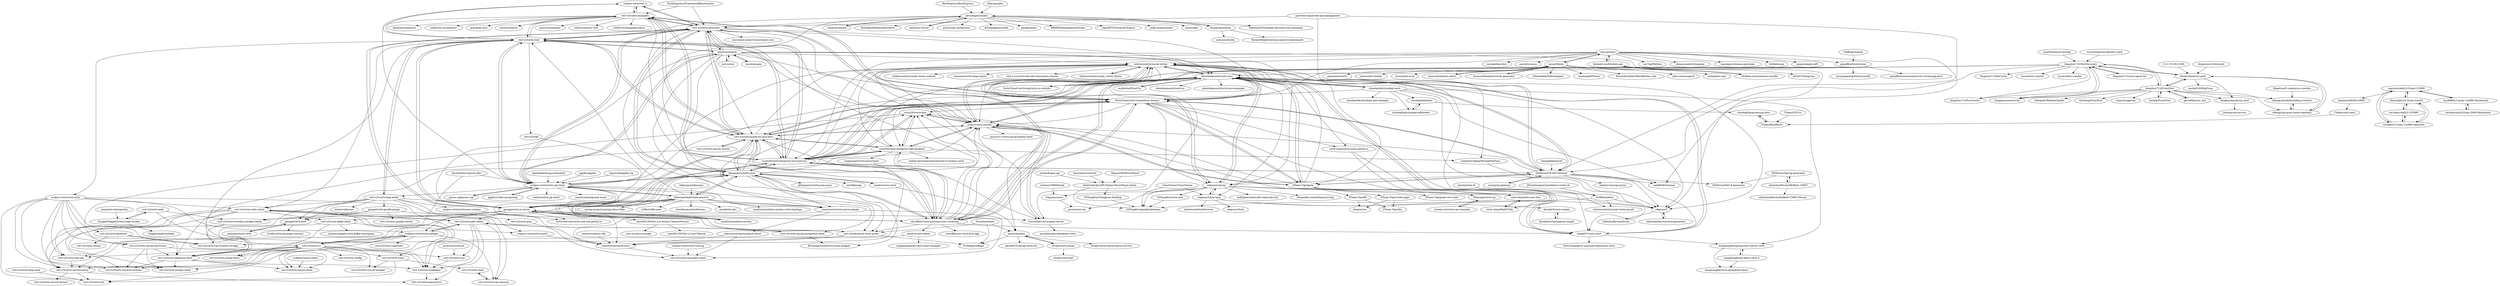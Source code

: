 digraph G {
"eclipse-vertx/vert.x" -> "vert-x3/vertx-examples" ["e"=1]
"eclipse-vertx/vert.x" -> "vert-x3/vertx-awesome" ["e"=1]
"eclipse-vertx/vert.x" -> "vert-x3/vertx-web" ["e"=1]
"V-I-C-T-O-R/12306" -> "chenerzhu/proxy-pool" ["e"=1]
"cloudoptlab/cloudopt-next" -> "whitewoodcity/social-vertex"
"cloudoptlab/cloudopt-next" -> "silentbalanceyh/vertx-zero"
"cloudoptlab/cloudopt-next" -> "cloudoptlab/cloudopt-next-example"
"cloudoptlab/cloudopt-next" -> "wanghongfei/spring-boot-starter-vertx"
"cloudoptlab/cloudopt-next" -> "cloudoptlab/cloudopt-adblocker"
"cloudoptlab/cloudopt-next" -> "wang007/vertx-start"
"cloudoptlab/cloudopt-next" -> "yale8848/Summer"
"cloudoptlab/cloudopt-next" -> "cloudoptlab/baize"
"cloudoptlab/cloudopt-next" -> "VertxChina/vertx-translation-chinese"
"oracle/graaljs" -> "reactiverse/es4x" ["e"=1]
"ClassViewer/ClassViewer" -> "GZYangKui/openjfx-database" ["e"=1]
"ClassViewer/ClassViewer" -> "wkgcass/Latte-lang" ["e"=1]
"reactiverse/reactiverse" -> "vert-x3/vertx-cassandra-client"
"reactiverse/aws-sdk" -> "reactiverse/reactiverse"
"jasync-sql/jasync-sql" -> "eclipse-vertx/vertx-sql-client" ["e"=1]
"fengzhizi715/ProxyPool" -> "fengzhizi715/NetDiscovery"
"fengzhizi715/ProxyPool" -> "chenerzhu/proxy-pool"
"fengzhizi715/ProxyPool" -> "dhengyi/ip-proxy-pools-regularly"
"fengzhizi715/ProxyPool" -> "letcheng/ProxyPool" ["e"=1]
"fengzhizi715/ProxyPool" -> "denghuichao/proxy-pool"
"fengzhizi715/ProxyPool" -> "virjar/dungproxy" ["e"=1]
"fengzhizi715/ProxyPool" -> "liuslnlp/ProxyPool" ["e"=1]
"fengzhizi715/ProxyPool" -> "fengzhizi715/PicCrawler"
"fengzhizi715/ProxyPool" -> "gavin66/proxy_list" ["e"=1]
"fengzhizi715/ProxyPool" -> "imageprocessor/cv4j" ["e"=1]
"fengzhizi715/ProxyPool" -> "zifangsky/WeatherSpider" ["e"=1]
"fengzhizi715/ProxyPool" -> "dhengyi/multithreading-crawlers"
"xenv/gushici" -> "unicar9/jizhi"
"xenv/gushici" -> "hitokoto-osc/hitokoto-api"
"xenv/gushici" -> "isecret/yuncun"
"xenv/gushici" -> "sav7ng/WeHalo" ["e"=1]
"xenv/gushici" -> "chinese-poetry/huajianji" ["e"=1]
"xenv/gushici" -> "qwqoffice/html2wxml"
"xenv/gushici" -> "caoxingyu/chinese-gushiwen" ["e"=1]
"xenv/gushici" -> "0xDkd/auxpi" ["e"=1]
"xenv/gushici" -> "whitewoodcity/social-vertex"
"xenv/gushici" -> "iqiqiya/iqiqiya-API" ["e"=1]
"xenv/gushici" -> "michaelliao/shici" ["e"=1]
"xenv/gushici" -> "VertxChina/vertx-translation-chinese"
"xenv/gushici" -> "yunyu/vertx-console"
"xenv/gushici" -> "sczyh30/vertx-blueprint-microservice"
"xenv/gushici" -> "yale8848/Summer"
"mullerhai/HsunTzu" -> "silentbalanceyh/vertx-zero"
"jponge/vertx-in-action" -> "cescoffier/vertx-microservices-workshop"
"jponge/vertx-in-action" -> "vert-x3/vertx-guide-for-java-devs"
"jponge/vertx-in-action" -> "jklingsporn/vertx-jooq"
"jponge/vertx-in-action" -> "vert-x3/vertx-eventbus-bridge-clients"
"jponge/vertx-in-action" -> "vert-x3/vertx-web"
"jponge/vertx-in-action" -> "burrsutter/vertx-game-server"
"jponge/vertx-in-action" -> "wjw465150/Vert.x-in-Action-ChineseVersion"
"jponge/vertx-in-action" -> "vert-x3/vertx-awesome"
"jponge/vertx-in-action" -> "vert-x3/vertx-kafka-client"
"jponge/vertx-in-action" -> "sczyh30/vertx-blueprint-microservice"
"jponge/vertx-in-action" -> "eclipse-vertx/vertx-codegen"
"jponge/vertx-in-action" -> "vert-x3/vertx-jdbc-client"
"jponge/vertx-in-action" -> "smallrye/smallrye-mutiny" ["e"=1]
"jponge/vertx-in-action" -> "vertx-web-site/vertx-web-site.github.io"
"jponge/vertx-in-action" -> "vert-x3/advanced-vertx-guide"
"siaorg/sia-gateway" -> "EliMirren/VX-API-Gateway" ["e"=1]
"boonproject/boon" -> "advantageous/qbit"
"boonproject/boon" -> "RichardHightower/json-parsers-benchmark"
"boonproject/boon" -> "jurmous/etcd4j" ["e"=1]
"reactiverse/es4x" -> "vert-x3/vertx-web"
"reactiverse/es4x" -> "eclipse-vertx/vertx-sql-client"
"reactiverse/es4x" -> "oracle/graaljs" ["e"=1]
"reactiverse/es4x" -> "vert-x3/vertx-awesome"
"reactiverse/es4x" -> "whitewoodcity/social-vertex"
"reactiverse/es4x" -> "wkgcass/vproxy"
"reactiverse/es4x" -> "just-js/just" ["e"=1]
"reactiverse/es4x" -> "jklingsporn/vertx-jooq"
"reactiverse/es4x" -> "silentbalanceyh/vertx-zero"
"reactiverse/es4x" -> "reactiverse/vertx-maven-plugin"
"reactiverse/es4x" -> "jponge/vertx-in-action"
"reactiverse/es4x" -> "vert-x3/vertx-guide-for-java-devs"
"reactiverse/es4x" -> "yunyu/vertx-console"
"reactiverse/es4x" -> "VertxChina/vertx-translation-chinese"
"reactiverse/es4x" -> "wkgcass/f"
"wycm/selenium-geetest-crack" -> "fengzhizi715/NetDiscovery" ["e"=1]
"fengzhizi715/user-agent-list" -> "fengzhizi715/NetDiscovery"
"pgjdbc/r2dbc-postgresql" -> "eclipse-vertx/vertx-sql-client" ["e"=1]
"unicar9/jizhi" -> "xenv/gushici"
"unicar9/jizhi" -> "xxnuo/jizhi-mod"
"unicar9/jizhi" -> "zerosoul/chinese-colors" ["e"=1]
"unicar9/jizhi" -> "zerosoul/honeyed-words-generator" ["e"=1]
"unicar9/jizhi" -> "villeheikkila/fullstackopen" ["e"=1]
"unicar9/jizhi" -> "zmzhang8/Photon" ["e"=1]
"unicar9/jizhi" -> "HenryDavidZhu/MazeBattles.com" ["e"=1]
"unicar9/jizhi" -> "aliez-ren/mongood" ["e"=1]
"unicar9/jizhi" -> "welai/glow-sans" ["e"=1]
"unicar9/jizhi" -> "pearmini/colorfu" ["e"=1]
"unicar9/jizhi" -> "zerosoul/rc-bullets" ["e"=1]
"smallrye/smallrye-mutiny" -> "hibernate/hibernate-reactive" ["e"=1]
"smallrye/smallrye-mutiny" -> "eclipse-vertx/vertx-sql-client" ["e"=1]
"smallrye/smallrye-mutiny" -> "jponge/vertx-in-action" ["e"=1]
"smallrye/smallrye-mutiny" -> "jklingsporn/vertx-jooq" ["e"=1]
"chenerzhu/proxy-pool" -> "fengzhizi715/ProxyPool"
"chenerzhu/proxy-pool" -> "asche910/HttpProxy"
"chenerzhu/proxy-pool" -> "dhengyi/ip-proxy-pools-regularly"
"chenerzhu/proxy-pool" -> "denghuichao/proxy-pool"
"chenerzhu/proxy-pool" -> "fengzhizi715/NetDiscovery"
"RestExpress/RestExpress" -> "advantageous/qbit" ["e"=1]
"infinispan/infinispan" -> "hibernate/hibernate-reactive" ["e"=1]
"wkgcass/vproxy" -> "whitewoodcity/social-vertex"
"wkgcass/vproxy" -> "wkgcass/f"
"wkgcass/vproxy" -> "wkgcass/vjson"
"wkgcass/vproxy" -> "gcnyin/raw-nio"
"wkgcass/vproxy" -> "GZYangKui/openjfx-database"
"wkgcass/vproxy" -> "GZYangKui/vertx-mall"
"wkgcass/vproxy" -> "silentbalanceyh/vertx-zero"
"wkgcass/vproxy" -> "wkgcass/Latte-lang"
"wkgcass/vproxy" -> "asdltqlawsl/anti-gfw-websocks-doc"
"wkgcass/vproxy" -> "vertx-china/tree-new-bee"
"wkgcass/vproxy" -> "dreamlike-ocean/PanamaUring" ["e"=1]
"oimchat/oim-fx" -> "GGXBoo/editor" ["e"=1]
"ice-black-tea/LG-15Z980" -> "ShiningXu/LG-Gram-macOS"
"ice-black-tea/LG-15Z980" -> "suzuke/LG-Gram-13z980-Opencore"
"ShiningXu/LG-Gram-macOS" -> "suzuke/LG-Gram-13z980-Opencore"
"ShiningXu/LG-Gram-macOS" -> "ice-black-tea/LG-15Z980"
"ShiningXu/LG-Gram-macOS" -> "capricornlee/LG-Gram13-Z990"
"dhengyi/multithreading-crawlers" -> "dhengyi/ip-proxy-pools-regularly"
"silentbalanceyh/vertx-zero" -> "whitewoodcity/social-vertex"
"silentbalanceyh/vertx-zero" -> "wkgcass/vproxy"
"silentbalanceyh/vertx-zero" -> "EliMirren/VX-API-Gateway"
"silentbalanceyh/vertx-zero" -> "VertxChina/vertx-translation-chinese"
"silentbalanceyh/vertx-zero" -> "yunyu/vertx-console"
"silentbalanceyh/vertx-zero" -> "sczyh30/vertx-blueprint-microservice"
"silentbalanceyh/vertx-zero" -> "DTeam-Top/dgate"
"silentbalanceyh/vertx-zero" -> "wang007/vertx-start"
"silentbalanceyh/vertx-zero" -> "wkgcass/f"
"silentbalanceyh/vertx-zero" -> "silentbalanceyh/vertx-zero"
"silentbalanceyh/vertx-zero" -> "wkgcass/Latte-lang"
"silentbalanceyh/vertx-zero" -> "vert-x3/vertx-guide-for-java-devs"
"silentbalanceyh/vertx-zero" -> "cescoffier/vertx-microservices-workshop"
"silentbalanceyh/vertx-zero" -> "mullerhai/HsunTzu"
"silentbalanceyh/vertx-zero" -> "VertxChinaUserGroup/vertx-cn-website"
"EliMirren/VX-API-Gateway" -> "silentbalanceyh/vertx-zero"
"EliMirren/VX-API-Gateway" -> "whitewoodcity/social-vertex"
"EliMirren/VX-API-Gateway" -> "DTeam-Top/dgate"
"EliMirren/VX-API-Gateway" -> "VertxChina/vertx-translation-chinese"
"EliMirren/VX-API-Gateway" -> "wang007/vertx-start"
"EliMirren/VX-API-Gateway" -> "yunyu/vertx-console"
"EliMirren/VX-API-Gateway" -> "yale8848/Summer"
"EliMirren/VX-API-Gateway" -> "wkgcass/f"
"EliMirren/VX-API-Gateway" -> "wkgcass/vproxy"
"EliMirren/VX-API-Gateway" -> "sczyh30/vertx-blueprint-microservice"
"EliMirren/VX-API-Gateway" -> "benkris1/mongo-proxy"
"EliMirren/VX-API-Gateway" -> "EliMirren/Vert.X-generator"
"EliMirren/VX-API-Gateway" -> "siaorg/sia-gateway" ["e"=1]
"fengzhizi715/NetDiscovery" -> "fengzhizi715/ProxyPool"
"fengzhizi715/NetDiscovery" -> "fengzhizi715/PicCrawler"
"fengzhizi715/NetDiscovery" -> "yunyu/vertx-console"
"fengzhizi715/NetDiscovery" -> "fengzhizi715/user-agent-list"
"fengzhizi715/NetDiscovery" -> "imageprocessor/cv4j" ["e"=1]
"fengzhizi715/NetDiscovery" -> "chenerzhu/proxy-pool"
"fengzhizi715/NetDiscovery" -> "EliMirren/VX-API-Gateway"
"fengzhizi715/NetDiscovery" -> "burrsutter/vertx-game-server"
"fengzhizi715/NetDiscovery" -> "sczyh30/vertx-blueprint-todo-backend"
"fengzhizi715/NetDiscovery" -> "silentbalanceyh/vertx-zero"
"fengzhizi715/NetDiscovery" -> "fengzhizi715/RxCache" ["e"=1]
"fengzhizi715/NetDiscovery" -> "xuxueli/xxl-crawler" ["e"=1]
"fengzhizi715/NetDiscovery" -> "sczyh30/vertx-blueprint-microservice"
"fengzhizi715/NetDiscovery" -> "wycm/zhihu-crawler" ["e"=1]
"wanghongfei/spring-boot-starter-vertx" -> "wanghongfei/all-about-vertx-4"
"wanghongfei/spring-boot-starter-vertx" -> "wanghongfei/vertx-springboot-demo"
"wanghongfei/all-about-vertx-4" -> "wanghongfei/spring-boot-starter-vertx"
"wanghongfei/all-about-vertx-4" -> "wanghongfei/vertx-springboot-demo"
"puniverse/comsat" -> "vert-x3/vertx-sync" ["e"=1]
"GGXBoo/editor" -> "wkgcass/f"
"GGXBoo/editor" -> "whitewoodcity/social-vertex-javafx"
"GGXBoo/editor" -> "GZYangKui/openjfx-database"
"reactiverse/elasticsearch-client" -> "vert-x3/vertx-cassandra-client"
"reactiverse/elasticsearch-client" -> "reactiverse/reactiverse"
"QAQCoder/JavaFX-Online-MusicPlayer-latest" -> "GZYangKui/ChangLiao-Desktop"
"QAQCoder/JavaFX-Online-MusicPlayer-latest" -> "GZYangKui/openjfx-database"
"EliMirren/Spring-generator" -> "shenzhenMirren/MyBatis-CMEU"
"EliMirren/Spring-generator" -> "EliMirren/Vert.X-generator"
"Leibnizhu/AlipayWechatPlatform" -> "wkgcass/f"
"whitewoodcity/social-vertex" -> "whitewoodcity/social_vertex_flutter"
"whitewoodcity/social-vertex" -> "whitewoodcity/social-vertex-website"
"whitewoodcity/social-vertex" -> "wkgcass/vproxy"
"whitewoodcity/social-vertex" -> "silentbalanceyh/vertx-zero"
"whitewoodcity/social-vertex" -> "yunyu/vertx-console"
"whitewoodcity/social-vertex" -> "wang007/vertx-start"
"whitewoodcity/social-vertex" -> "whitewoodcity/social-vertex-javafx"
"whitewoodcity/social-vertex" -> "VertxChina/vertx-translation-chinese"
"whitewoodcity/social-vertex" -> "EliMirren/VX-API-Gateway"
"whitewoodcity/social-vertex" -> "VertxChinaUserGroup/vertx-cn-website"
"whitewoodcity/social-vertex" -> "wkgcass/f"
"whitewoodcity/social-vertex" -> "Leibnizhu/AlipayWechatPlatform"
"whitewoodcity/social-vertex" -> "minosniu/vertx-lang-clojure"
"whitewoodcity/social-vertex" -> "vert-x-cn/vertx-web-site-translation-chinese"
"GZYangKui/vertx-mall" -> "GZYangKui/openjfx-database"
"eclipse-vertx/vertx-tracing" -> "vert-x3/vertx-cassandra-client"
"qiyaTech/javaCrawling" -> "fengzhizi715/NetDiscovery" ["e"=1]
"DTeam-Top/dfx" -> "foxgem/tsw"
"DTeam-Top/dfx" -> "DTeam-Top/cfox"
"eclipse-vertx/vertx-junit5" -> "reactiverse/reactiverse"
"hibernate/hibernate-reactive" -> "eclipse-vertx/vertx-sql-client"
"hibernate/hibernate-reactive" -> "smallrye/smallrye-mutiny" ["e"=1]
"hibernate/hibernate-reactive" -> "line/kotlin-jdsl" ["e"=1]
"hibernate/hibernate-reactive" -> "jklingsporn/vertx-jooq"
"hibernate/hibernate-reactive" -> "smallrye/smallrye-mutiny-vertx-bindings" ["e"=1]
"hibernate/hibernate-reactive" -> "spring-projects/spring-data-r2dbc" ["e"=1]
"hibernate/hibernate-reactive" -> "reactiverse/reactiverse"
"hibernate/hibernate-reactive" -> "r2dbc/r2dbc-pool" ["e"=1]
"hibernate/hibernate-reactive" -> "vert-x3/vertx-web"
"hibernate/hibernate-reactive" -> "vert-x3/vertx-rx"
"hibernate/hibernate-reactive" -> "reactiverse/vertx-maven-plugin"
"hibernate/hibernate-reactive" -> "jponge/vertx-in-action"
"hibernate/hibernate-reactive" -> "AutoParams/AutoParams" ["e"=1]
"whitewoodcity/social_vertex_flutter" -> "whitewoodcity/social-vertex"
"wkgcass/f" -> "shenzhenMirren/vertx-generator"
"wkgcass/f" -> "babizhu/ReverseProxy"
"qwqoffice/html2wxml" -> "mumengmeng/html2wxml4J"
"qwqoffice/html2wxml" -> "qwqoffice/woocommerce-to-wechatapp-mini"
"cloudoptlab/cloudopt-adblocker" -> "cloudoptlab/baize"
"jponge/vertx-gradle-plugin" -> "jponge/vertx-boot"
"jponge/vertx-gradle-plugin" -> "vert-x3/vertx-eventbus-bridge-clients"
"jponge/vertx-gradle-plugin" -> "vert-x3/vertx-gradle-starter"
"jponge/vertx-gradle-plugin" -> "eclipse-vertx/vertx-junit5"
"jponge/vertx-boot" -> "pmlopes/slush-vertx"
"jponge/vertx-boot" -> "hvalls/vertx-asyncapi-contract"
"wang007/vertx-start" -> "whitewoodcity/social-vertex"
"wang007/vertx-start" -> "wanghongfei/spring-boot-starter-vertx"
"wang007/vertx-start" -> "GerryYuan/gerry-common-framework-vertx"
"wang007/vertx-start" -> "silentbalanceyh/vertx-zero"
"shenzhenMirren/vertx-generator" -> "wkgcass/f"
"reactiverse/vertx-maven-plugin" -> "reactiverse/elasticsearch-client"
"reactiverse/vertx-maven-plugin" -> "vert-x3/vertx-cassandra-client"
"reactiverse/vertx-maven-plugin" -> "reactiverse/reactiverse"
"GZYangKui/ChangLiao-Desktop" -> "GZYangKui/openjfx-database"
"tanqimin/MyFavsORM" -> "T-baby/resty-next"
"vert-x3/vertx-lang-scala" -> "vert-x3/vertx-unit"
"moquette-io/moquette" -> "GruppoFilippetti/vertx-mqtt-broker" ["e"=1]
"rickfast/consul-client" -> "vert-x3/vertx-consul-client" ["e"=1]
"opentable/otj-pg-embedded" -> "eclipse-vertx/vertx-sql-client" ["e"=1]
"just-js/just" -> "reactiverse/es4x" ["e"=1]
"advantageous/qbit" -> "MammatusTech/qbit-microservices-examples"
"advantageous/qbit" -> "boonproject/boon"
"advantageous/qbit" -> "ratpack/ratpack" ["e"=1]
"advantageous/qbit" -> "RuedigerMoeller/kontraktor" ["e"=1]
"advantageous/qbit" -> "aol/micro-server" ["e"=1]
"advantageous/qbit" -> "aol/cyclops-integration" ["e"=1]
"advantageous/qbit" -> "advantageous/reakt"
"advantageous/qbit" -> "jklingsporn/vertx-jooq"
"advantageous/qbit" -> "vert-x3/vertx-awesome"
"advantageous/qbit" -> "paypal/squbs" ["e"=1]
"advantageous/qbit" -> "vert-x3/vertx-web"
"advantageous/qbit" -> "RBMHTechnology/eventuate" ["e"=1]
"advantageous/qbit" -> "OpenHFT/Chronicle-Engine" ["e"=1]
"advantageous/qbit" -> "jooby-project/jooby" ["e"=1]
"advantageous/qbit" -> "aol/cyclops" ["e"=1]
"GruppoFilippetti/vertx-mqtt-broker" -> "vert-x3/vertx-mqtt"
"GruppoFilippetti/vertx-mqtt-broker" -> "longkerdandy/mithqtt"
"vert-x3/vertx-web" -> "vert-x3/vertx-awesome"
"vert-x3/vertx-web" -> "vert-x3/vertx-examples"
"vert-x3/vertx-web" -> "eclipse-vertx/vertx-sql-client"
"vert-x3/vertx-web" -> "eclipse-vertx/vert.x" ["e"=1]
"vert-x3/vertx-web" -> "vert-x3/vertx-rx"
"vert-x3/vertx-web" -> "vert-x3/vertx-guide-for-java-devs"
"vert-x3/vertx-web" -> "sczyh30/vertx-blueprint-microservice"
"vert-x3/vertx-web" -> "jponge/vertx-in-action"
"vert-x3/vertx-web" -> "eclipse-vertx/vertx-auth"
"vert-x3/vertx-web" -> "vert-x3/vertx-redis-client"
"vert-x3/vertx-web" -> "vert-x3/vertx-lang-kotlin"
"vert-x3/vertx-web" -> "reactiverse/es4x"
"vert-x3/vertx-web" -> "cescoffier/vertx-microservices-workshop"
"vert-x3/vertx-web" -> "vert-x3/wiki"
"vert-x3/vertx-web" -> "yunyu/vertx-console"
"zerosoul/chinese-colors" -> "unicar9/jizhi" ["e"=1]
"vert-x3/wiki" -> "vert-x3/advanced-vertx-guide"
"vert-x3/vertx-redis-client" -> "vert-x3/vertx-zookeeper"
"vert-x3/vertx-redis-client" -> "vert-x3/vertx-rabbitmq-client"
"vert-x3/vertx-redis-client" -> "vert-x3/vertx-mongo-client"
"vert-x3/vertx-redis-client" -> "vert-x3/vertx-reactive-streams"
"vert-x3/vertx-redis-client" -> "vert-x3/vertx-service-proxy"
"vert-x3/vertx-redis-client" -> "vert-x3/vertx-consul-client"
"vert-x3/vertx-redis-client" -> "vert-x3/vertx-jdbc-client"
"vert-x3/vertx-redis-client" -> "vert-x3/vertx-web-site"
"vert-x3/vertx-redis-client" -> "vert-x3/vertx-kafka-client"
"vert-x3/vertx-redis-client" -> "vert-x3/vertx-sql-common"
"capricornlee/LG-Gram13-Z990" -> "myd986/LG-gram-14z990-Hackintosh"
"capricornlee/LG-Gram13-Z990" -> "suzuke/LG-Gram-13z980-Opencore"
"capricornlee/LG-Gram13-Z990" -> "ShiningXu/LG-Gram-macOS"
"capricornlee/LG-Gram13-Z990" -> "tanqimin/MyFavsORM"
"suzuke/LG-Gram-13z980-Opencore" -> "ShiningXu/LG-Gram-macOS"
"suzuke/LG-Gram-13z980-Opencore" -> "ice-black-tea/LG-15Z980"
"suzuke/LG-Gram-13z980-Opencore" -> "capricornlee/LG-Gram13-Z990"
"vert-x3/vertx-web-site" -> "vert-x3/vertx-service-proxy"
"vert-x3/vertx-service-proxy" -> "vert-x3/vertx-unit"
"vert-x3/vertx-service-proxy" -> "vert-x3/vertx-lang-groovy"
"vert-x3/vertx-service-proxy" -> "vert-x3/vertx-service-factory"
"hitokoto-osc/sentences-bundle" -> "hitokoto-osc/hitokoto-api"
"vert-x3/vertx-jdbc-client" -> "vert-x3/vertx-sql-common"
"vert-x3/vertx-jdbc-client" -> "eclipse-vertx/vertx-codegen"
"vert-x3/vertx-jdbc-client" -> "vert-x3/vertx-mysql-postgresql-client"
"vert-x3/vertx-jdbc-client" -> "vert-x3/vertx-zookeeper"
"vert-x3/vertx-jdbc-client" -> "vert-x3/vertx-lang-groovy"
"vert-x3/vertx-jdbc-client" -> "vert-x3/vertx-redis-client"
"vert-x3/vertx-jdbc-client" -> "vert-x3/vertx-sync"
"silentbalanceyh/vertx-zero" -> "silentbalanceyh/vertx-ui"
"silentbalanceyh/vertx-zero" -> "silentbalanceyh/vertx-zero-example"
"silentbalanceyh/vertx-zero" -> "vertx-china/vertx-china.github.io"
"silentbalanceyh/vertx-zero" -> "cloudoptlab/cloudopt-next"
"eclipse-vertx/vertx-auth" -> "vert-x3/vertx-mongo-client"
"eclipse-vertx/vertx-auth" -> "vert-x3/vertx-web-site"
"eclipse-vertx/vertx-auth" -> "vert-x3/vertx-unit"
"eclipse-vertx/vertx-auth" -> "vert-x3/vertx-reactive-streams"
"eclipse-vertx/vertx-auth" -> "eclipse-vertx/vertx-codegen"
"eclipse-vertx/vertx-auth" -> "vert-x3/vertx-rabbitmq-client"
"eclipse-vertx/vertx-auth" -> "vert-x3/vertx-service-proxy"
"eclipse-vertx/vertx-auth" -> "vert-x3/vertx-zookeeper"
"eclipse-vertx/vertx-auth" -> "vert-x3/vertx-redis-client"
"eclipse-vertx/vertx-auth" -> "vert-x3/vertx-hazelcast"
"eclipse-vertx/vertx-auth" -> "vert-x3/vertx-service-discovery"
"eclipse-vertx/vertx-auth" -> "vert-x3/vertx-tcp-eventbus-bridge"
"zerosoul/honeyed-words-generator" -> "unicar9/jizhi" ["e"=1]
"hitokoto-osc/hitokoto-api" -> "hitokoto-osc/sentences-bundle"
"hitokoto-osc/hitokoto-api" -> "a632079/teng-koa" ["e"=1]
"hitokoto-osc/hitokoto-api" -> "xenv/gushici"
"vert-x3/vertx-stack" -> "vert-x3/vertx-unit"
"vert-x3/vertx-stack" -> "vert-x3/vertx-circuit-breaker"
"vert-x3/vertx-stack" -> "vert-x3/vertx-shell"
"vert-x3/vertx-mysql-postgresql-client" -> "vert-x3/vertx-jdbc-client"
"vert-x3/vertx-mysql-postgresql-client" -> "BraintagsGmbH/vertx-pojo-mapper"
"T-baby/ICECss" -> "T-baby/BesdKnow"
"vert-x3/vertx-rx" -> "vert-x3/vertx-rabbitmq-client"
"vert-x3/vertx-rx" -> "vert-x3/vertx-reactive-streams"
"vert-x3/vertx-rx" -> "vert-x3/vertx-mongo-client"
"vert-x3/vertx-rx" -> "vert-x3/vertx-stack"
"vert-x3/vertx-rx" -> "vert-x3/vertx-consul-client"
"vert-x3/vertx-rx" -> "vert-x3/vertx-amqp-client"
"vert-x3/vertx-rx" -> "eclipse-vertx/vertx-codegen"
"vert-x3/vertx-rx" -> "vert-x3/vertx-config"
"vert-x3/vertx-rx" -> "vert-x3/vertx-sync"
"vert-x3/vertx-rx" -> "vert-x3/vertx-circuit-breaker"
"vert-x3/vertx-rx" -> "vert-x3/vertx-web-site"
"vert-x3/vertx-rx" -> "vert-x3/vertx-service-proxy"
"vert-x3/vertx-rx" -> "vert-x3/vertx-zookeeper"
"vert-x3/vertx-hazelcast" -> "vert-x3/vertx-tcp-eventbus-bridge"
"vert-x3/vertx-hazelcast" -> "vert-x3/vertx-zookeeper"
"vert-x3/vertx-hazelcast" -> "vert-x3/vertx-stomp"
"eclipse-vertx/vertx-codegen" -> "vert-x3/vertx-service-proxy"
"eclipse-vertx/vertx-codegen" -> "vert-x3/vertx-codetrans"
"eclipse-vertx/vertx-codegen" -> "vert-x3/vertx-sql-common"
"eclipse-vertx/vertx-codegen" -> "vert-x3/vertx-unit"
"eclipse-vertx/vertx-codegen" -> "vert-x3/vertx-jdbc-client"
"eclipse-vertx/vertx-codegen" -> "vert-x3/vertx-rx"
"eclipse-vertx/vertx-codegen" -> "vert-x3/vertx-web-site"
"vert-x3/vertx-rabbitmq-client" -> "vert-x3/vertx-reactive-streams"
"vert-x3/vertx-rabbitmq-client" -> "vert-x3/vertx-rx"
"vert-x3/vertx-rabbitmq-client" -> "vert-x3/vertx-consul-client"
"vert-x3/vertx-rabbitmq-client" -> "vert-x3/vertx-mongo-client"
"vert-x3/vertx-rabbitmq-client" -> "vert-x3/vertx-zookeeper"
"cloudoptlab/pyencrypt-plus" -> "T-baby/BesdKnow"
"eclipse-vertx/vertx-json-schema" -> "vertx-web-site/vertx-web-site.github.io"
"DTeam-Top/vscode-page" -> "foxgem/tsw"
"DTeam-Top/vscode-page" -> "DTeam-Top/cfox"
"wkgcass/vjson" -> "gcnyin/raw-nio"
"pgjdbc/pgjdbc" -> "eclipse-vertx/vertx-sql-client" ["e"=1]
"xutianyi1999/fubuki" -> "wkgcass/vjson"
"vert-x3/vertx-examples" -> "vert-x3/vertx-awesome"
"vert-x3/vertx-examples" -> "eclipse-vertx/vert.x" ["e"=1]
"vert-x3/vertx-examples" -> "vert-x3/vertx-web"
"vert-x3/vertx-examples" -> "sczyh30/vertx-blueprint-microservice"
"vert-x3/vertx-examples" -> "vert-x3/vertx-guide-for-java-devs"
"vert-x3/vertx-examples" -> "VertxChina/vertx-translation-chinese"
"vert-x3/vertx-examples" -> "cescoffier/vertx-microservices-workshop"
"vert-x3/vertx-examples" -> "puniverse/quasar" ["e"=1]
"vert-x3/vertx-examples" -> "reactor/reactor-core" ["e"=1]
"vert-x3/vertx-examples" -> "LMAX-Exchange/disruptor" ["e"=1]
"vert-x3/vertx-examples" -> "hazelcast/hazelcast" ["e"=1]
"vert-x3/vertx-examples" -> "undertow-io/undertow" ["e"=1]
"vert-x3/vertx-examples" -> "eclipse-vertx/vertx-sql-client"
"vert-x3/vertx-examples" -> "grpc/grpc-java" ["e"=1]
"vert-x3/vertx-examples" -> "reactor/reactor" ["e"=1]
"cloudoptlab/baize" -> "cloudoptlab/pyencrypt-plus"
"cloudoptlab/baize" -> "cloudoptlab/cloudopt-adblocker"
"vert-x3/vertx-awesome" -> "vert-x3/vertx-examples"
"vert-x3/vertx-awesome" -> "sczyh30/vertx-blueprint-microservice"
"vert-x3/vertx-awesome" -> "vert-x3/vertx-web"
"vert-x3/vertx-awesome" -> "eclipse-vertx/vert.x" ["e"=1]
"vert-x3/vertx-awesome" -> "vert-x3/vertx-guide-for-java-devs"
"vert-x3/vertx-awesome" -> "eclipse-vertx/vertx-sql-client"
"vert-x3/vertx-awesome" -> "cescoffier/vertx-microservices-workshop"
"vert-x3/vertx-awesome" -> "jklingsporn/vertx-jooq"
"vert-x3/vertx-awesome" -> "jponge/vertx-in-action"
"vert-x3/vertx-awesome" -> "silentbalanceyh/vertx-zero"
"vert-x3/vertx-awesome" -> "VertxChina/vertx-translation-chinese"
"vert-x3/vertx-awesome" -> "vert-x3/advanced-vertx-guide"
"vert-x3/vertx-awesome" -> "reactiverse/es4x"
"vert-x3/vertx-awesome" -> "yunyu/vertx-console"
"vert-x3/vertx-awesome" -> "micronaut-projects/micronaut-core" ["e"=1]
"gravitee-io/gravitee-api-management" -> "EliMirren/VX-API-Gateway" ["e"=1]
"gravitee-io/gravitee-api-management" -> "vert-x3/vertx-awesome" ["e"=1]
"gravitee-io/gravitee-api-management" -> "DTeam-Top/dgate" ["e"=1]
"aol/micro-server" -> "advantageous/qbit" ["e"=1]
"vert-x3/vertx-sql-common" -> "vert-x3/vertx-shell"
"MaxLeap/vertx-rpc" -> "stream-iori/vertx-rpc-example"
"stream-iori/vertx-rpc-example" -> "MaxLeap/vertx-rpc"
"vert-x3/vertx-zookeeper" -> "vert-x3/vertx-lang-groovy"
"vert-x3/advanced-vertx-guide" -> "reactiverse/reactiverse"
"vert-x3/advanced-vertx-guide" -> "FroMage/redpipe"
"vert-x3/advanced-vertx-guide" -> "vert-x3/vertx-tcp-eventbus-bridge"
"aesteve/vertx-feeds" -> "engagingspaces/vertx-react-example"
"aesteve/vertx-feeds" -> "vert-x3/vertx-stack"
"vert-x3/vertx-sync" -> "vert-x3/vertx-zookeeper"
"aesteve/nubes" -> "amoAHCP/spring-vertx-ext"
"aesteve/nubes" -> "FroMage/redpipe"
"aesteve/nubes" -> "ef-labs/vertx-jersey"
"aesteve/nubes" -> "ef-labs/vertx-elasticsearch-service"
"vertx-china/vertx-china.github.io" -> "vertx-china/tree-new-bee"
"vertx-china/vertx-china.github.io" -> "vertx-china/ShallVTalk"
"T-baby/BesdKnow" -> "cloudoptlab/pyencrypt-plus"
"vert-x3/vertx-shell" -> "vert-x3/vertx-sql-common"
"myd986/LG-gram-14z990-Hackintosh" -> "capricornlee/LG-Gram13-Z990"
"myd986/LG-gram-14z990-Hackintosh" -> "devdahyuk/LGGram-Z990-Hackintosh"
"leewyatt/rxcontrols" -> "QAQCoder/JavaFX-Online-MusicPlayer-latest" ["e"=1]
"JFormDesigner/markdown-writer-fx" -> "GGXBoo/editor" ["e"=1]
"Mpmart08/MusicPlayer" -> "QAQCoder/JavaFX-Online-MusicPlayer-latest" ["e"=1]
"wjw465150/Vert.x-in-Action-ChineseVersion" -> "wjw465150/Vert.x-Core-Manual"
"wjw465150/Vert.x-in-Action-ChineseVersion" -> "zero-ws/zero-ecotope"
"eBay/parallec" -> "advantageous/qbit" ["e"=1]
"vertx-china/ShallVTalk" -> "vertx-china/tree-new-bee"
"devdahyuk/LGGram-Z990-Hackintosh" -> "myd986/LG-gram-14z990-Hackintosh"
"vertx-china/tree-new-bee" -> "vertx-china/ShallVTalk"
"cescoffier/vertx-microservices-workshop" -> "sczyh30/vertx-blueprint-microservice"
"cescoffier/vertx-microservices-workshop" -> "sczyh30/vertx-kue"
"cescoffier/vertx-microservices-workshop" -> "vert-x3/vertx-guide-for-java-devs"
"cescoffier/vertx-microservices-workshop" -> "jklingsporn/vertx-jooq"
"cescoffier/vertx-microservices-workshop" -> "sczyh30/vertx-blueprint-todo-backend"
"cescoffier/vertx-microservices-workshop" -> "jponge/vertx-in-action"
"cescoffier/vertx-microservices-workshop" -> "vert-x3/advanced-vertx-guide"
"cescoffier/vertx-microservices-workshop" -> "whitewoodcity/social-vertex"
"cescoffier/vertx-microservices-workshop" -> "aesteve/vertx-feeds"
"cescoffier/vertx-microservices-workshop" -> "vert-x3/vertx-awesome"
"cescoffier/vertx-microservices-workshop" -> "wang007/vertx-start"
"cescoffier/vertx-microservices-workshop" -> "silentbalanceyh/vertx-zero"
"cescoffier/vertx-microservices-workshop" -> "cescoffier/my-vertx-first-app"
"cescoffier/vertx-microservices-workshop" -> "VertxChina/vertx-translation-chinese"
"cescoffier/vertx-microservices-workshop" -> "yunyu/vertx-console"
"sczyh30/vertx-blueprint-microservice" -> "sczyh30/vertx-blueprint-todo-backend"
"sczyh30/vertx-blueprint-microservice" -> "vert-x3/vertx-guide-for-java-devs"
"sczyh30/vertx-blueprint-microservice" -> "cescoffier/vertx-microservices-workshop"
"sczyh30/vertx-blueprint-microservice" -> "sczyh30/vertx-kue"
"sczyh30/vertx-blueprint-microservice" -> "vert-x3/vertx-awesome"
"sczyh30/vertx-blueprint-microservice" -> "vert-x3/vertx-examples"
"sczyh30/vertx-blueprint-microservice" -> "silentbalanceyh/vertx-zero"
"sczyh30/vertx-blueprint-microservice" -> "jklingsporn/vertx-jooq"
"sczyh30/vertx-blueprint-microservice" -> "VertxChina/vertx-translation-chinese"
"sczyh30/vertx-blueprint-microservice" -> "whitewoodcity/social-vertex"
"sczyh30/vertx-blueprint-microservice" -> "vert-x3/vertx-web"
"sczyh30/vertx-blueprint-microservice" -> "yunyu/vertx-console"
"sczyh30/vertx-blueprint-microservice" -> "jponge/vertx-in-action"
"sczyh30/vertx-blueprint-microservice" -> "EliMirren/VX-API-Gateway"
"sczyh30/vertx-blueprint-todo-backend" -> "sczyh30/vertx-kue"
"sczyh30/vertx-blueprint-todo-backend" -> "sczyh30/vertx-blueprint-microservice"
"sczyh30/vertx-blueprint-todo-backend" -> "redhat-developer/introduction-to-eclipse-vertx"
"sczyh30/vertx-blueprint-todo-backend" -> "vert-x3/vertx-guide-for-java-devs"
"sczyh30/vertx-blueprint-todo-backend" -> "yunyu/vertx-console"
"sczyh30/vertx-blueprint-todo-backend" -> "Leibnizhu/AlipayWechatPlatform"
"sczyh30/vertx-blueprint-todo-backend" -> "tsegismont/vertx-musicstore"
"sczyh30/vertx-blueprint-todo-backend" -> "whitewoodcity/social-vertex"
"sczyh30/vertx-blueprint-todo-backend" -> "jponge/vertx-boot"
"sczyh30/vertx-blueprint-todo-backend" -> "cescoffier/vertx-microservices-workshop"
"sczyh30/vertx-kue" -> "sczyh30/vertx-blueprint-todo-backend"
"sczyh30/vertx-kue" -> "yunyu/vertx-console"
"sczyh30/vertx-kue" -> "sczyh30/vertx-blueprint-microservice"
"sczyh30/vertx-kue" -> "vert-x3/vertx-service-discovery"
"wkgcass/Latte-lang" -> "wkgcass/f"
"wkgcass/Latte-lang" -> "AlreadyGo/vue-simple"
"wkgcass/Latte-lang" -> "wkgcass/vproxy"
"wkgcass/Latte-lang" -> "whitewoodcity/xbrowser"
"wkgcass/Latte-lang" -> "wkgcass/Style"
"VertxChina/vertx-translation-chinese" -> "silentbalanceyh/vertx-zero"
"VertxChina/vertx-translation-chinese" -> "whitewoodcity/social-vertex"
"VertxChina/vertx-translation-chinese" -> "EliMirren/VX-API-Gateway"
"VertxChina/vertx-translation-chinese" -> "DTeam-Top/dgate"
"VertxChina/vertx-translation-chinese" -> "vertx-china/vertx-china.github.io"
"VertxChina/vertx-translation-chinese" -> "sczyh30/vertx-blueprint-microservice"
"VertxChina/vertx-translation-chinese" -> "wkgcass/vproxy"
"VertxChina/vertx-translation-chinese" -> "sczyh30/vertx-blueprint-todo-backend"
"VertxChina/vertx-translation-chinese" -> "wang007/vertx-start"
"VertxChina/vertx-translation-chinese" -> "vert-x3/vertx-guide-for-java-devs"
"VertxChina/vertx-translation-chinese" -> "yunyu/vertx-console"
"VertxChina/vertx-translation-chinese" -> "vert-x3/vertx-examples"
"VertxChina/vertx-translation-chinese" -> "cescoffier/vertx-microservices-workshop"
"VertxChina/vertx-translation-chinese" -> "sczyh30/vertx-kue"
"VertxChina/vertx-translation-chinese" -> "MaxLeap/vertx-rpc"
"vert-x3/vertx-service-discovery" -> "vert-x3/vertx-reactive-streams"
"vert-x3/vertx-service-discovery" -> "vert-x3/vertx-consul-client"
"vert-x3/vertx-service-discovery" -> "vert-x3/vertx-mongo-client"
"vert-x3/vertx-service-discovery" -> "vert-x3/vertx-rabbitmq-client"
"vert-x3/vertx-mqtt" -> "GruppoFilippetti/vertx-mqtt-broker"
"vert-x3/vertx-mqtt" -> "vert-x3/vertx-eventbus-bridge-clients"
"vert-x3/vertx-mqtt" -> "vert-x3/vertx-amqp-client"
"imageprocessor/cv4j" -> "fengzhizi715/NetDiscovery" ["e"=1]
"TooBug/wemark" -> "qwqoffice/html2wxml" ["e"=1]
"ratpack/ratpack" -> "advantageous/qbit" ["e"=1]
"jklingsporn/vertx-jooq" -> "eclipse-vertx/vertx-sql-client"
"jklingsporn/vertx-jooq" -> "BraintagsGmbH/vertx-pojo-mapper"
"jklingsporn/vertx-jooq" -> "sczyh30/vertx-blueprint-microservice"
"jklingsporn/vertx-jooq" -> "jklingsporn/vertx-jooq-async"
"jklingsporn/vertx-jooq" -> "cescoffier/vertx-microservices-workshop"
"jklingsporn/vertx-jooq" -> "zandero/rest.vertx"
"jklingsporn/vertx-jooq" -> "sczyh30/vertx-kue"
"jklingsporn/vertx-jooq" -> "vert-x3/vertx-guide-for-java-devs"
"jklingsporn/vertx-jooq" -> "reactiverse/vertx-maven-plugin"
"jklingsporn/vertx-jooq" -> "yunyu/vertx-console"
"jklingsporn/vertx-jooq" -> "jponge/vertx-in-action"
"jklingsporn/vertx-jooq" -> "vert-x3/vertx-awesome"
"jklingsporn/vertx-jooq" -> "sczyh30/vertx-blueprint-todo-backend"
"jklingsporn/vertx-jooq" -> "zero88/jooqx"
"jklingsporn/vertx-jooq" -> "hibernate/hibernate-reactive"
"vert-x3/vertx-kafka-client" -> "vert-x3/vertx-service-proxy"
"vert-x3/vertx-kafka-client" -> "vert-x3/vertx-amqp-client"
"vert-x3/vertx-kafka-client" -> "piomin/sample-vertx-kafka-messaging"
"vert-x3/vertx-kafka-client" -> "eclipse-vertx/vertx-junit5"
"DTeam-Top/dgate" -> "yunyu/vertx-console"
"DTeam-Top/dgate" -> "EliMirren/VX-API-Gateway"
"DTeam-Top/dgate" -> "DTeam-Top/dfx"
"DTeam-Top/dgate" -> "silentbalanceyh/vertx-zero"
"DTeam-Top/dgate" -> "whitewoodcity/social-vertex"
"DTeam-Top/dgate" -> "VertxChina/vertx-translation-chinese"
"DTeam-Top/dgate" -> "DTeam-Top/vscode-page"
"DTeam-Top/dgate" -> "MaxLeap/vertx-rpc"
"DTeam-Top/dgate" -> "sczyh30/vertx-kue"
"DTeam-Top/dgate" -> "DTeam-Top/grails-rest-seed"
"Tesco/mewbase" -> "aesteve/nubes"
"Tesco/mewbase" -> "vert-x3/advanced-vertx-guide"
"Tesco/mewbase" -> "FroMage/redpipe"
"liuslnlp/ProxyPool" -> "fengzhizi715/ProxyPool" ["e"=1]
"burrsutter/vertx-game-server" -> "yunyu/vertx-console"
"burrsutter/vertx-game-server" -> "michalboska/codingbeer-vertx"
"burrsutter/vertx-game-server" -> "sczyh30/vertx-kue"
"davidmoten/rxjava2-jdbc" -> "eclipse-vertx/vertx-sql-client" ["e"=1]
"davidmoten/rxjava2-jdbc" -> "vert-x3/vertx-rx" ["e"=1]
"AlreadyGo/springboot-simple" -> "AlreadyGo/vue-simple"
"vert-x3/vertx-lang-kotlin" -> "kohesive/kovert" ["e"=1]
"vert-x3/vertx-lang-kotlin" -> "vert-x3/vertx-grpc"
"vert-x3/vertx-lang-kotlin" -> "reactiverse/reactiverse"
"vert-x3/vertx-lang-kotlin" -> "vert-x3/vertx-redis-client"
"vert-x3/vertx-lang-kotlin" -> "jponge/vertx-boot"
"vert-x3/vertx-lang-kotlin" -> "jponge/vertx-gradle-plugin"
"vert-x3/vertx-lang-kotlin" -> "vert-x3/vertx-web"
"vert-x3/vertx-lang-kotlin" -> "eclipse-vertx/vertx-json-schema"
"vert-x3/vertx-lang-kotlin" -> "reactiverse/vertx-maven-plugin"
"vert-x3/vertx-lang-kotlin" -> "vert-x3/vertx-rabbitmq-client"
"vert-x3/vertx-maven-starter" -> "vert-x3/vertx-guide-for-java-devs"
"vert-x3/vertx-maven-starter" -> "vert-x3/vertx-rabbitmq-client"
"AlreadyGo/vue-simple" -> "AlreadyGo/springboot-simple"
"tsegismont/vertx-musicstore" -> "reactiverse/reactiverse"
"vert-x3/vertx-grpc" -> "vert-x3/vertx-cassandra-client"
"eclipse-vertx/vertx-sql-client" -> "jklingsporn/vertx-jooq"
"eclipse-vertx/vertx-sql-client" -> "vert-x3/vertx-web"
"eclipse-vertx/vertx-sql-client" -> "jasync-sql/jasync-sql" ["e"=1]
"eclipse-vertx/vertx-sql-client" -> "hibernate/hibernate-reactive"
"eclipse-vertx/vertx-sql-client" -> "pgjdbc/r2dbc-postgresql" ["e"=1]
"eclipse-vertx/vertx-sql-client" -> "vert-x3/vertx-awesome"
"eclipse-vertx/vertx-sql-client" -> "vert-x3/vertx-mysql-postgresql-client"
"eclipse-vertx/vertx-sql-client" -> "whitewoodcity/social-vertex"
"eclipse-vertx/vertx-sql-client" -> "vietj/reactive-pg-client"
"eclipse-vertx/vertx-sql-client" -> "smallrye/smallrye-mutiny" ["e"=1]
"eclipse-vertx/vertx-sql-client" -> "silentbalanceyh/vertx-zero"
"eclipse-vertx/vertx-sql-client" -> "reactiverse/es4x"
"eclipse-vertx/vertx-sql-client" -> "reactiverse/vertx-maven-plugin"
"eclipse-vertx/vertx-sql-client" -> "vert-x3/vertx-lang-kotlin"
"eclipse-vertx/vertx-sql-client" -> "mauricio/postgresql-async" ["e"=1]
"zandero/rest.vertx" -> "aesteve/nubes"
"zandero/rest.vertx" -> "jklingsporn/vertx-jooq"
"TechEmpower/FrameworkBenchmarks" -> "vert-x3/vertx-awesome" ["e"=1]
"TechEmpower/FrameworkBenchmarks" -> "vert-x3/vertx-examples" ["e"=1]
"kingschan1204/istock" -> "chenerzhu/proxy-pool" ["e"=1]
"impossibl/pgjdbc-ng" -> "eclipse-vertx/vertx-sql-client" ["e"=1]
"dhengyi/ip-proxy-pools-regularly" -> "dhengyi/multithreading-crawlers"
"dhengyi/ip-proxy-pools-regularly" -> "chenerzhu/proxy-pool"
"vert-x3/vertx-eventbus-bridge-clients" -> "vert-x3/vertx-tcp-eventbus-bridge"
"pmlopes/slush-vertx" -> "jponge/vertx-boot"
"shenzhenMirren/MyBatis-CMEU" -> "EliMirren/Spring-generator"
"shenzhenMirren/MyBatis-CMEU" -> "shenzhenMirren/MyBatis-CMEU-Maven"
"T-baby/resty-next" -> "T-baby/BesdKnow"
"gavin66/proxy_list" -> "fengzhizi715/ProxyPool" ["e"=1]
"denghuichao/proxy-pool" -> "Jwnie/proxyservice"
"vert-x3/vertx-guide-for-java-devs" -> "sczyh30/vertx-blueprint-microservice"
"vert-x3/vertx-guide-for-java-devs" -> "vert-x3/vertx-awesome"
"vert-x3/vertx-guide-for-java-devs" -> "sczyh30/vertx-blueprint-todo-backend"
"vert-x3/vertx-guide-for-java-devs" -> "vert-x3/vertx-examples"
"vert-x3/vertx-guide-for-java-devs" -> "vert-x3/vertx-maven-starter"
"vert-x3/vertx-guide-for-java-devs" -> "cescoffier/vertx-microservices-workshop"
"vert-x3/vertx-guide-for-java-devs" -> "yunyu/vertx-console"
"vert-x3/vertx-guide-for-java-devs" -> "burrsutter/vertx-game-server"
"vert-x3/vertx-guide-for-java-devs" -> "vert-x3/vertx-web"
"vert-x3/vertx-guide-for-java-devs" -> "whitewoodcity/social-vertex"
"vert-x3/vertx-guide-for-java-devs" -> "jklingsporn/vertx-jooq"
"vert-x3/vertx-guide-for-java-devs" -> "jponge/vertx-in-action"
"vert-x3/vertx-guide-for-java-devs" -> "VertxChina/vertx-translation-chinese"
"vert-x3/vertx-guide-for-java-devs" -> "silentbalanceyh/vertx-zero"
"vert-x3/vertx-guide-for-java-devs" -> "vert-x3/advanced-vertx-guide"
"ecitlm/Kugou-api" -> "QAQCoder/JavaFX-Online-MusicPlayer-latest" ["e"=1]
"chengdedeng/waf" -> "EliMirren/VX-API-Gateway" ["e"=1]
"Hopetree/E-commerce-crawlers" -> "dhengyi/multithreading-crawlers" ["e"=1]
"yunyu/vertx-console" -> "burrsutter/vertx-game-server"
"yunyu/vertx-console" -> "sczyh30/vertx-kue"
"yunyu/vertx-console" -> "whitewoodcity/social-vertex"
"yunyu/vertx-console" -> "DTeam-Top/dgate"
"yunyu/vertx-console" -> "sczyh30/vertx-blueprint-todo-backend"
"yunyu/vertx-console" -> "silentbalanceyh/vertx-zero"
"yunyu/vertx-console" -> "guoyu511/vertx-mysql-binlog-client"
"yunyu/vertx-console" -> "wang007/vertx-start"
"yunyu/vertx-console" -> "vert-x3/vertx-guide-for-java-devs"
"yunyu/vertx-console" -> "aesteve/nubes"
"ef-labs/vertx-jersey" -> "ef-labs/vertx-hk2"
"ef-labs/vertx-jersey" -> "aesteve/nubes"
"eclipse-vertx/vert.x" ["l"="-2.678,12.053", "c"=15]
"vert-x3/vertx-examples" ["l"="-5.309,11.759"]
"vert-x3/vertx-awesome" ["l"="-5.271,11.759"]
"vert-x3/vertx-web" ["l"="-5.231,11.763"]
"V-I-C-T-O-R/12306" ["l"="47.614,22.892", "c"=1230]
"chenerzhu/proxy-pool" ["l"="-5.187,11.554"]
"cloudoptlab/cloudopt-next" ["l"="-5.374,11.672"]
"whitewoodcity/social-vertex" ["l"="-5.299,11.673"]
"silentbalanceyh/vertx-zero" ["l"="-5.306,11.686"]
"cloudoptlab/cloudopt-next-example" ["l"="-5.411,11.672"]
"wanghongfei/spring-boot-starter-vertx" ["l"="-5.398,11.651"]
"cloudoptlab/cloudopt-adblocker" ["l"="-5.431,11.656"]
"wang007/vertx-start" ["l"="-5.332,11.687"]
"yale8848/Summer" ["l"="-5.386,11.691"]
"cloudoptlab/baize" ["l"="-5.449,11.644"]
"VertxChina/vertx-translation-chinese" ["l"="-5.313,11.704"]
"oracle/graaljs" ["l"="-1.968,10.447", "c"=1247]
"reactiverse/es4x" ["l"="-5.25,11.704"]
"ClassViewer/ClassViewer" ["l"="-3.095,11.338", "c"=15]
"GZYangKui/openjfx-database" ["l"="-5.308,11.563"]
"wkgcass/Latte-lang" ["l"="-5.299,11.604"]
"reactiverse/reactiverse" ["l"="-5.186,11.751"]
"vert-x3/vertx-cassandra-client" ["l"="-5.17,11.76"]
"reactiverse/aws-sdk" ["l"="-5.173,11.777"]
"jasync-sql/jasync-sql" ["l"="-2.186,12.048", "c"=15]
"eclipse-vertx/vertx-sql-client" ["l"="-5.23,11.727"]
"fengzhizi715/ProxyPool" ["l"="-5.211,11.548"]
"fengzhizi715/NetDiscovery" ["l"="-5.241,11.615"]
"dhengyi/ip-proxy-pools-regularly" ["l"="-5.191,11.519"]
"letcheng/ProxyPool" ["l"="-3.991,12.257", "c"=15]
"denghuichao/proxy-pool" ["l"="-5.157,11.531"]
"virjar/dungproxy" ["l"="-3.99,12.308", "c"=15]
"liuslnlp/ProxyPool" ["l"="48.577,23.17", "c"=125]
"fengzhizi715/PicCrawler" ["l"="-5.211,11.581"]
"gavin66/proxy_list" ["l"="48.553,23.226", "c"=125]
"imageprocessor/cv4j" ["l"="62.079,-14.452", "c"=165]
"zifangsky/WeatherSpider" ["l"="-3.91,12.322", "c"=15]
"dhengyi/multithreading-crawlers" ["l"="-5.204,11.498"]
"xenv/gushici" ["l"="-5.41,11.726"]
"unicar9/jizhi" ["l"="-5.456,11.779"]
"hitokoto-osc/hitokoto-api" ["l"="-5.478,11.705"]
"isecret/yuncun" ["l"="-5.455,11.735"]
"sav7ng/WeHalo" ["l"="-2.984,-34.995", "c"=596]
"chinese-poetry/huajianji" ["l"="53.31,28.028", "c"=60]
"qwqoffice/html2wxml" ["l"="-5.502,11.752"]
"caoxingyu/chinese-gushiwen" ["l"="53.333,28.026", "c"=60]
"0xDkd/auxpi" ["l"="-45.003,15.129", "c"=218]
"iqiqiya/iqiqiya-API" ["l"="46.527,-2.187", "c"=748]
"michaelliao/shici" ["l"="53.282,28.12", "c"=60]
"yunyu/vertx-console" ["l"="-5.291,11.701"]
"sczyh30/vertx-blueprint-microservice" ["l"="-5.286,11.717"]
"mullerhai/HsunTzu" ["l"="-5.356,11.691"]
"jponge/vertx-in-action" ["l"="-5.218,11.747"]
"cescoffier/vertx-microservices-workshop" ["l"="-5.278,11.734"]
"vert-x3/vertx-guide-for-java-devs" ["l"="-5.262,11.723"]
"jklingsporn/vertx-jooq" ["l"="-5.25,11.748"]
"vert-x3/vertx-eventbus-bridge-clients" ["l"="-5.164,11.797"]
"burrsutter/vertx-game-server" ["l"="-5.242,11.676"]
"wjw465150/Vert.x-in-Action-ChineseVersion" ["l"="-5.143,11.684"]
"vert-x3/vertx-kafka-client" ["l"="-5.159,11.813"]
"eclipse-vertx/vertx-codegen" ["l"="-5.133,11.816"]
"vert-x3/vertx-jdbc-client" ["l"="-5.145,11.801"]
"smallrye/smallrye-mutiny" ["l"="-0.203,9.127", "c"=320]
"vertx-web-site/vertx-web-site.github.io" ["l"="-5.169,11.709"]
"vert-x3/advanced-vertx-guide" ["l"="-5.244,11.79"]
"siaorg/sia-gateway" ["l"="-3.37,11.77", "c"=15]
"EliMirren/VX-API-Gateway" ["l"="-5.318,11.661"]
"boonproject/boon" ["l"="-5.264,11.916"]
"advantageous/qbit" ["l"="-5.259,11.855"]
"RichardHightower/json-parsers-benchmark" ["l"="-5.274,11.953"]
"jurmous/etcd4j" ["l"="-2.925,11.716", "c"=15]
"wkgcass/vproxy" ["l"="-5.309,11.631"]
"just-js/just" ["l"="-10.336,-5.942", "c"=5]
"reactiverse/vertx-maven-plugin" ["l"="-5.198,11.737"]
"wkgcass/f" ["l"="-5.291,11.64"]
"wycm/selenium-geetest-crack" ["l"="-4.153,12.33", "c"=15]
"fengzhizi715/user-agent-list" ["l"="-5.241,11.576"]
"pgjdbc/r2dbc-postgresql" ["l"="-2.267,12.068", "c"=15]
"xxnuo/jizhi-mod" ["l"="-5.485,11.808"]
"zerosoul/chinese-colors" ["l"="-4.942,17.612", "c"=316]
"zerosoul/honeyed-words-generator" ["l"="-4.564,-32.888", "c"=30]
"villeheikkila/fullstackopen" ["l"="1.387,-32.956", "c"=1185]
"zmzhang8/Photon" ["l"="-48.315,13.124", "c"=13]
"HenryDavidZhu/MazeBattles.com" ["l"="-10.467,2.944", "c"=882]
"aliez-ren/mongood" ["l"="-13.326,-5.782", "c"=86]
"welai/glow-sans" ["l"="20.762,1.349", "c"=594]
"pearmini/colorfu" ["l"="-5.334,17.473", "c"=316]
"zerosoul/rc-bullets" ["l"="-4.576,-32.91", "c"=30]
"hibernate/hibernate-reactive" ["l"="-5.2,11.766"]
"asche910/HttpProxy" ["l"="-5.164,11.512"]
"RestExpress/RestExpress" ["l"="-2.629,12.434", "c"=15]
"infinispan/infinispan" ["l"="-5.364,10.537", "c"=452]
"wkgcass/vjson" ["l"="-5.347,11.57"]
"gcnyin/raw-nio" ["l"="-5.336,11.59"]
"GZYangKui/vertx-mall" ["l"="-5.301,11.584"]
"asdltqlawsl/anti-gfw-websocks-doc" ["l"="-5.327,11.604"]
"vertx-china/tree-new-bee" ["l"="-5.346,11.617"]
"dreamlike-ocean/PanamaUring" ["l"="-2.772,-34.472", "c"=596]
"oimchat/oim-fx" ["l"="0.206,9.92", "c"=220]
"GGXBoo/editor" ["l"="-5.312,11.59"]
"ice-black-tea/LG-15Z980" ["l"="-5.726,11.552"]
"ShiningXu/LG-Gram-macOS" ["l"="-5.709,11.561"]
"suzuke/LG-Gram-13z980-Opencore" ["l"="-5.71,11.543"]
"capricornlee/LG-Gram13-Z990" ["l"="-5.688,11.551"]
"DTeam-Top/dgate" ["l"="-5.335,11.673"]
"VertxChinaUserGroup/vertx-cn-website" ["l"="-5.286,11.662"]
"benkris1/mongo-proxy" ["l"="-5.34,11.634"]
"EliMirren/Vert.X-generator" ["l"="-5.384,11.583"]
"sczyh30/vertx-blueprint-todo-backend" ["l"="-5.261,11.686"]
"fengzhizi715/RxCache" ["l"="58.692,-11.915", "c"=9]
"xuxueli/xxl-crawler" ["l"="-3.739,12.134", "c"=15]
"wycm/zhihu-crawler" ["l"="-3.93,12.188", "c"=15]
"wanghongfei/all-about-vertx-4" ["l"="-5.422,11.637"]
"wanghongfei/vertx-springboot-demo" ["l"="-5.424,11.623"]
"puniverse/comsat" ["l"="-2.653,12.301", "c"=15]
"vert-x3/vertx-sync" ["l"="-5.086,11.809"]
"whitewoodcity/social-vertex-javafx" ["l"="-5.298,11.622"]
"reactiverse/elasticsearch-client" ["l"="-5.167,11.747"]
"QAQCoder/JavaFX-Online-MusicPlayer-latest" ["l"="-5.305,11.513"]
"GZYangKui/ChangLiao-Desktop" ["l"="-5.302,11.533"]
"EliMirren/Spring-generator" ["l"="-5.434,11.524"]
"shenzhenMirren/MyBatis-CMEU" ["l"="-5.455,11.498"]
"Leibnizhu/AlipayWechatPlatform" ["l"="-5.267,11.652"]
"whitewoodcity/social_vertex_flutter" ["l"="-5.281,11.647"]
"whitewoodcity/social-vertex-website" ["l"="-5.325,11.642"]
"minosniu/vertx-lang-clojure" ["l"="-5.329,11.623"]
"vert-x-cn/vertx-web-site-translation-chinese" ["l"="-5.299,11.648"]
"eclipse-vertx/vertx-tracing" ["l"="-5.18,11.813"]
"qiyaTech/javaCrawling" ["l"="-3.984,12.285", "c"=15]
"DTeam-Top/dfx" ["l"="-5.381,11.638"]
"foxgem/tsw" ["l"="-5.398,11.622"]
"DTeam-Top/cfox" ["l"="-5.391,11.612"]
"eclipse-vertx/vertx-junit5" ["l"="-5.152,11.763"]
"line/kotlin-jdsl" ["l"="-3.96,-21.602", "c"=256]
"smallrye/smallrye-mutiny-vertx-bindings" ["l"="-0.233,9.091", "c"=320]
"spring-projects/spring-data-r2dbc" ["l"="-2.247,12.046", "c"=15]
"r2dbc/r2dbc-pool" ["l"="-2.189,12.093", "c"=15]
"vert-x3/vertx-rx" ["l"="-5.125,11.799"]
"AutoParams/AutoParams" ["l"="-3.878,-21.617", "c"=256]
"shenzhenMirren/vertx-generator" ["l"="-5.275,11.62"]
"babizhu/ReverseProxy" ["l"="-5.279,11.609"]
"mumengmeng/html2wxml4J" ["l"="-5.522,11.769"]
"qwqoffice/woocommerce-to-wechatapp-mini" ["l"="-5.544,11.762"]
"jponge/vertx-gradle-plugin" ["l"="-5.125,11.729"]
"jponge/vertx-boot" ["l"="-5.167,11.686"]
"vert-x3/vertx-gradle-starter" ["l"="-5.072,11.706"]
"pmlopes/slush-vertx" ["l"="-5.146,11.663"]
"hvalls/vertx-asyncapi-contract" ["l"="-5.157,11.654"]
"GerryYuan/gerry-common-framework-vertx" ["l"="-5.357,11.665"]
"tanqimin/MyFavsORM" ["l"="-5.646,11.566"]
"T-baby/resty-next" ["l"="-5.604,11.581"]
"vert-x3/vertx-lang-scala" ["l"="-5.05,11.866"]
"vert-x3/vertx-unit" ["l"="-5.096,11.834"]
"moquette-io/moquette" ["l"="-17.495,-44.924", "c"=550]
"GruppoFilippetti/vertx-mqtt-broker" ["l"="-5.122,11.926"]
"rickfast/consul-client" ["l"="-5.226,9.234", "c"=703]
"vert-x3/vertx-consul-client" ["l"="-5.115,11.754"]
"opentable/otj-pg-embedded" ["l"="-2.307,11.895", "c"=15]
"MammatusTech/qbit-microservices-examples" ["l"="-5.245,11.891"]
"ratpack/ratpack" ["l"="-2.525,12.275", "c"=15]
"RuedigerMoeller/kontraktor" ["l"="-5.499,10.477", "c"=452]
"aol/micro-server" ["l"="-5.265,10.65", "c"=452]
"aol/cyclops-integration" ["l"="-2.33,12.262", "c"=15]
"advantageous/reakt" ["l"="-5.285,11.891"]
"paypal/squbs" ["l"="-2.517,18.674", "c"=38]
"RBMHTechnology/eventuate" ["l"="-2.492,18.781", "c"=38]
"OpenHFT/Chronicle-Engine" ["l"="-5.428,10.575", "c"=452]
"jooby-project/jooby" ["l"="-2.534,12.232", "c"=15]
"aol/cyclops" ["l"="-2.395,12.192", "c"=15]
"vert-x3/vertx-mqtt" ["l"="-5.138,11.887"]
"longkerdandy/mithqtt" ["l"="-5.108,11.956"]
"eclipse-vertx/vertx-auth" ["l"="-5.121,11.784"]
"vert-x3/vertx-redis-client" ["l"="-5.136,11.783"]
"vert-x3/vertx-lang-kotlin" ["l"="-5.169,11.73"]
"vert-x3/wiki" ["l"="-5.234,11.824"]
"vert-x3/vertx-zookeeper" ["l"="-5.101,11.787"]
"vert-x3/vertx-rabbitmq-client" ["l"="-5.132,11.76"]
"vert-x3/vertx-mongo-client" ["l"="-5.104,11.765"]
"vert-x3/vertx-reactive-streams" ["l"="-5.116,11.767"]
"vert-x3/vertx-service-proxy" ["l"="-5.111,11.819"]
"vert-x3/vertx-web-site" ["l"="-5.102,11.803"]
"vert-x3/vertx-sql-common" ["l"="-5.126,11.833"]
"myd986/LG-gram-14z990-Hackintosh" ["l"="-5.689,11.529"]
"vert-x3/vertx-lang-groovy" ["l"="-5.113,11.808"]
"vert-x3/vertx-service-factory" ["l"="-5.072,11.835"]
"hitokoto-osc/sentences-bundle" ["l"="-5.52,11.694"]
"vert-x3/vertx-mysql-postgresql-client" ["l"="-5.187,11.794"]
"silentbalanceyh/vertx-ui" ["l"="-5.344,11.715"]
"silentbalanceyh/vertx-zero-example" ["l"="-5.339,11.702"]
"vertx-china/vertx-china.github.io" ["l"="-5.344,11.648"]
"vert-x3/vertx-hazelcast" ["l"="-5.081,11.774"]
"vert-x3/vertx-service-discovery" ["l"="-5.143,11.744"]
"vert-x3/vertx-tcp-eventbus-bridge" ["l"="-5.155,11.783"]
"a632079/teng-koa" ["l"="-41.655,15.748", "c"=140]
"vert-x3/vertx-stack" ["l"="-5.132,11.852"]
"vert-x3/vertx-circuit-breaker" ["l"="-5.096,11.853"]
"vert-x3/vertx-shell" ["l"="-5.116,11.863"]
"BraintagsGmbH/vertx-pojo-mapper" ["l"="-5.217,11.799"]
"T-baby/ICECss" ["l"="-5.577,11.583"]
"T-baby/BesdKnow" ["l"="-5.554,11.599"]
"vert-x3/vertx-amqp-client" ["l"="-5.143,11.841"]
"vert-x3/vertx-config" ["l"="-5.064,11.808"]
"vert-x3/vertx-stomp" ["l"="-5.04,11.77"]
"vert-x3/vertx-codetrans" ["l"="-5.112,11.845"]
"cloudoptlab/pyencrypt-plus" ["l"="-5.517,11.615"]
"eclipse-vertx/vertx-json-schema" ["l"="-5.135,11.701"]
"DTeam-Top/vscode-page" ["l"="-5.374,11.627"]
"pgjdbc/pgjdbc" ["l"="-2.563,12.224", "c"=15]
"xutianyi1999/fubuki" ["l"="-5.371,11.527"]
"puniverse/quasar" ["l"="-2.778,12.143", "c"=15]
"reactor/reactor-core" ["l"="-2.607,12.035", "c"=15]
"LMAX-Exchange/disruptor" ["l"="-2.918,11.945", "c"=15]
"hazelcast/hazelcast" ["l"="-2.748,12.269", "c"=15]
"undertow-io/undertow" ["l"="-2.749,12.153", "c"=15]
"grpc/grpc-java" ["l"="-2.81,11.914", "c"=15]
"reactor/reactor" ["l"="-2.619,12.115", "c"=15]
"micronaut-projects/micronaut-core" ["l"="-2.45,12.156", "c"=15]
"gravitee-io/gravitee-api-management" ["l"="-2.463,11.241", "c"=15]
"MaxLeap/vertx-rpc" ["l"="-5.364,11.717"]
"stream-iori/vertx-rpc-example" ["l"="-5.379,11.738"]
"FroMage/redpipe" ["l"="-5.292,11.826"]
"aesteve/vertx-feeds" ["l"="-5.203,11.834"]
"engagingspaces/vertx-react-example" ["l"="-5.198,11.865"]
"aesteve/nubes" ["l"="-5.33,11.824"]
"amoAHCP/spring-vertx-ext" ["l"="-5.342,11.866"]
"ef-labs/vertx-jersey" ["l"="-5.362,11.858"]
"ef-labs/vertx-elasticsearch-service" ["l"="-5.367,11.834"]
"vertx-china/ShallVTalk" ["l"="-5.363,11.611"]
"devdahyuk/LGGram-Z990-Hackintosh" ["l"="-5.693,11.512"]
"leewyatt/rxcontrols" ["l"="0.219,10.007", "c"=220]
"JFormDesigner/markdown-writer-fx" ["l"="0.114,10.14", "c"=220]
"Mpmart08/MusicPlayer" ["l"="0.148,9.99", "c"=220]
"wjw465150/Vert.x-Core-Manual" ["l"="-5.113,11.655"]
"zero-ws/zero-ecotope" ["l"="-5.112,11.673"]
"eBay/parallec" ["l"="-2.792,14.24", "c"=43]
"sczyh30/vertx-kue" ["l"="-5.269,11.701"]
"cescoffier/my-vertx-first-app" ["l"="-5.344,11.781"]
"redhat-developer/introduction-to-eclipse-vertx" ["l"="-5.23,11.648"]
"tsegismont/vertx-musicstore" ["l"="-5.204,11.692"]
"AlreadyGo/vue-simple" ["l"="-5.322,11.549"]
"whitewoodcity/xbrowser" ["l"="-5.282,11.579"]
"wkgcass/Style" ["l"="-5.291,11.568"]
"TooBug/wemark" ["l"="-4.299,-35.789", "c"=694]
"jklingsporn/vertx-jooq-async" ["l"="-5.217,11.708"]
"zandero/rest.vertx" ["l"="-5.288,11.799"]
"zero88/jooqx" ["l"="-5.261,11.799"]
"piomin/sample-vertx-kafka-messaging" ["l"="-5.163,11.844"]
"DTeam-Top/grails-rest-seed" ["l"="-5.363,11.649"]
"Tesco/mewbase" ["l"="-5.302,11.845"]
"michalboska/codingbeer-vertx" ["l"="-5.208,11.648"]
"davidmoten/rxjava2-jdbc" ["l"="-0.344,10.127", "c"=220]
"AlreadyGo/springboot-simple" ["l"="-5.332,11.526"]
"kohesive/kovert" ["l"="55.096,-13.83", "c"=25]
"vert-x3/vertx-grpc" ["l"="-5.143,11.72"]
"vert-x3/vertx-maven-starter" ["l"="-5.196,11.715"]
"vietj/reactive-pg-client" ["l"="-5.19,11.674"]
"mauricio/postgresql-async" ["l"="-2.554,18.721", "c"=38]
"TechEmpower/FrameworkBenchmarks" ["l"="-10.195,-5.786", "c"=5]
"kingschan1204/istock" ["l"="-8.703,14.759", "c"=177]
"impossibl/pgjdbc-ng" ["l"="-2.383,12.236", "c"=15]
"shenzhenMirren/MyBatis-CMEU-Maven" ["l"="-5.471,11.477"]
"Jwnie/proxyservice" ["l"="-5.128,11.505"]
"ecitlm/Kugou-api" ["l"="60.296,-11.974", "c"=1080]
"chengdedeng/waf" ["l"="-20.83,-21.502", "c"=245]
"Hopetree/E-commerce-crawlers" ["l"="48.537,23.25", "c"=125]
"guoyu511/vertx-mysql-binlog-client" ["l"="-5.327,11.723"]
"ef-labs/vertx-hk2" ["l"="-5.383,11.883"]
}